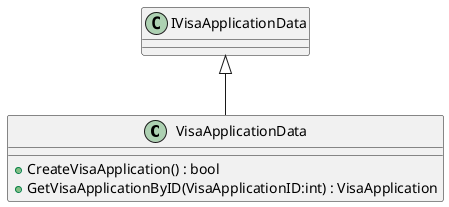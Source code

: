 @startuml
class VisaApplicationData {
    + CreateVisaApplication() : bool
    + GetVisaApplicationByID(VisaApplicationID:int) : VisaApplication
}
IVisaApplicationData <|-- VisaApplicationData
@enduml
